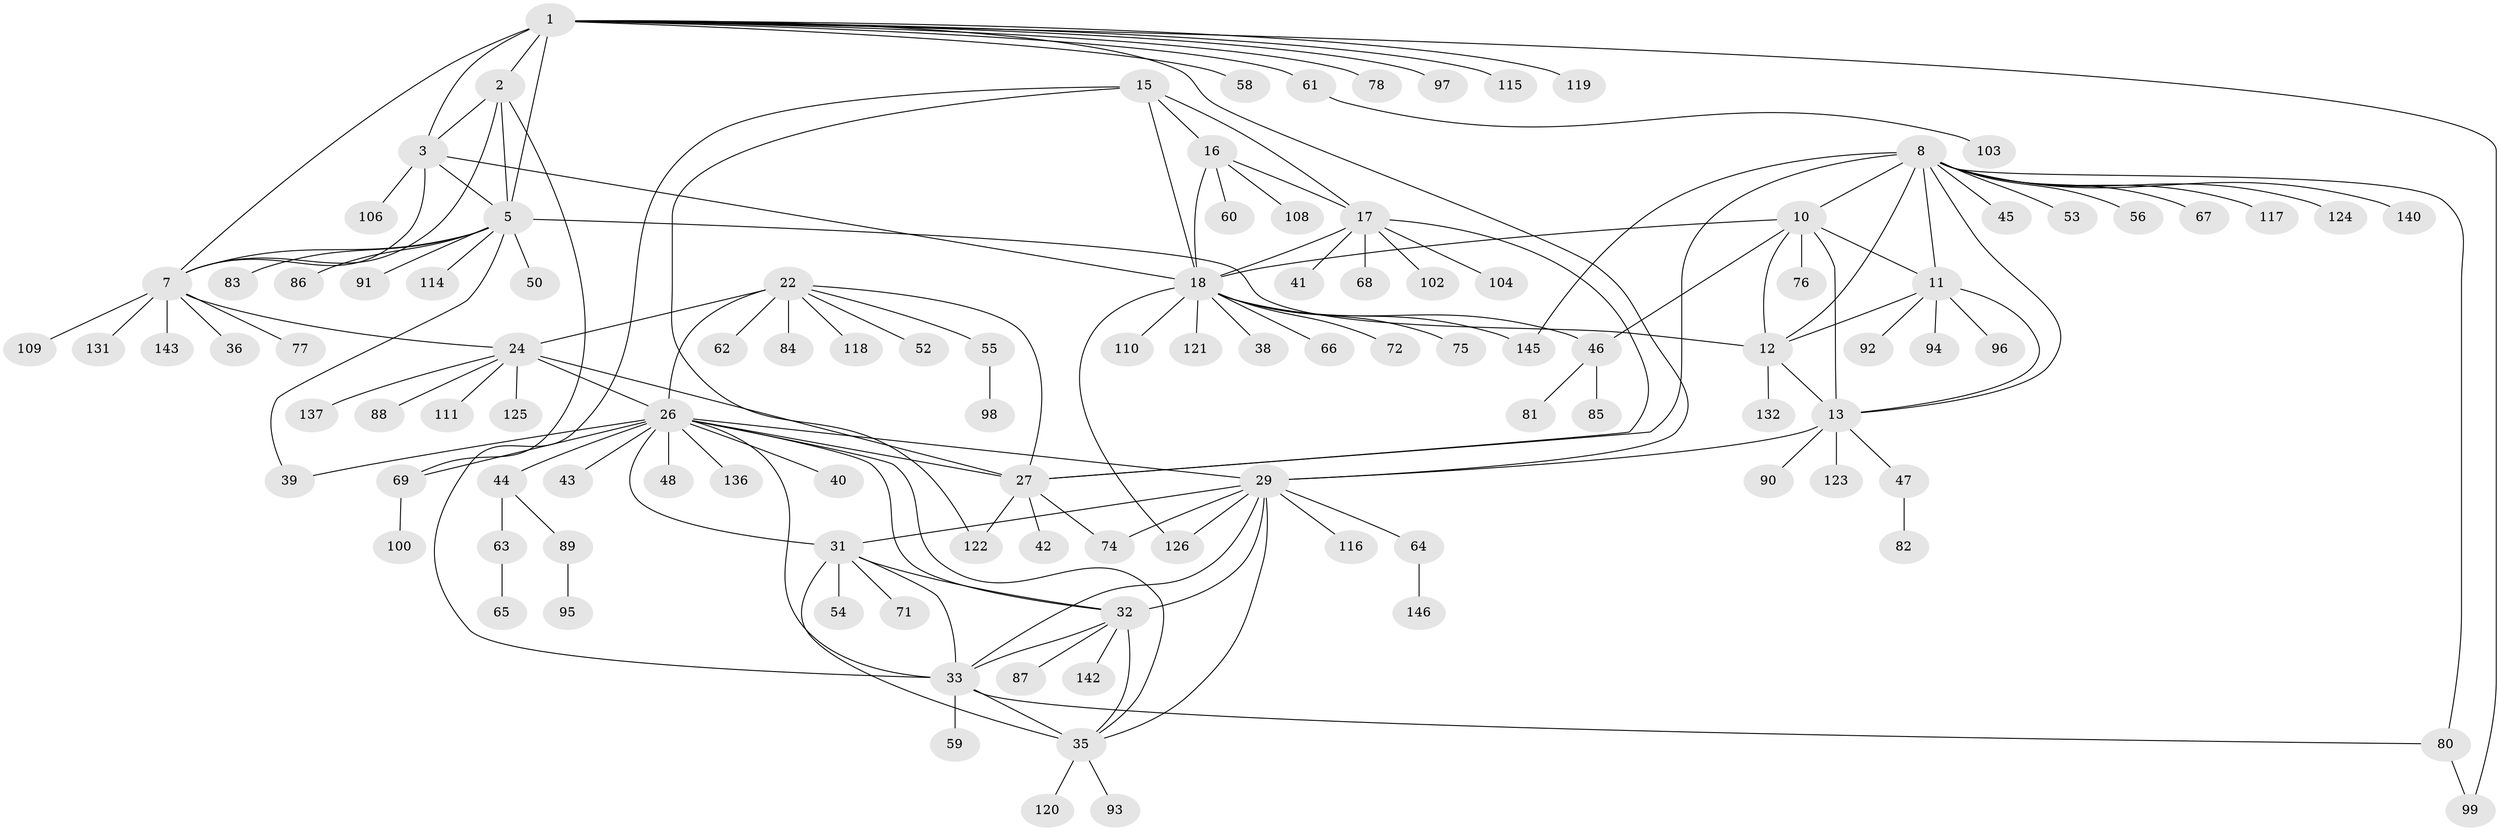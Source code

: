 // Generated by graph-tools (version 1.1) at 2025/24/03/03/25 07:24:10]
// undirected, 111 vertices, 153 edges
graph export_dot {
graph [start="1"]
  node [color=gray90,style=filled];
  1 [super="+4"];
  2 [super="+37"];
  3 [super="+128"];
  5 [super="+6"];
  7 [super="+51"];
  8 [super="+9"];
  10 [super="+113"];
  11 [super="+73"];
  12 [super="+14"];
  13 [super="+130"];
  15 [super="+20"];
  16 [super="+129"];
  17 [super="+19"];
  18 [super="+21"];
  22 [super="+23"];
  24 [super="+25"];
  26 [super="+30"];
  27 [super="+28"];
  29 [super="+57"];
  31 [super="+70"];
  32 [super="+133"];
  33 [super="+34"];
  35 [super="+79"];
  36;
  38;
  39;
  40;
  41 [super="+134"];
  42 [super="+138"];
  43;
  44;
  45;
  46 [super="+49"];
  47;
  48;
  50;
  52;
  53;
  54;
  55;
  56;
  58;
  59 [super="+112"];
  60;
  61;
  62;
  63;
  64 [super="+101"];
  65;
  66;
  67;
  68 [super="+144"];
  69;
  71;
  72;
  74;
  75 [super="+107"];
  76 [super="+135"];
  77;
  78;
  80 [super="+139"];
  81;
  82;
  83;
  84;
  85;
  86 [super="+105"];
  87;
  88;
  89;
  90;
  91;
  92;
  93;
  94;
  95;
  96;
  97;
  98 [super="+127"];
  99;
  100;
  102;
  103;
  104;
  106;
  108;
  109;
  110;
  111;
  114;
  115;
  116;
  117;
  118;
  119;
  120;
  121;
  122;
  123;
  124;
  125;
  126;
  131;
  132 [super="+141"];
  136;
  137;
  140;
  142;
  143;
  145;
  146;
  1 -- 2 [weight=2];
  1 -- 3 [weight=2];
  1 -- 5 [weight=4];
  1 -- 7 [weight=2];
  1 -- 58;
  1 -- 61;
  1 -- 97;
  1 -- 115;
  1 -- 119;
  1 -- 99;
  1 -- 78;
  1 -- 29;
  2 -- 3;
  2 -- 5 [weight=2];
  2 -- 7;
  2 -- 69;
  3 -- 5 [weight=2];
  3 -- 7;
  3 -- 106;
  3 -- 18;
  5 -- 7 [weight=2];
  5 -- 39;
  5 -- 50;
  5 -- 86;
  5 -- 91;
  5 -- 114;
  5 -- 83;
  5 -- 12;
  7 -- 36;
  7 -- 109;
  7 -- 131;
  7 -- 143;
  7 -- 77;
  7 -- 24;
  8 -- 10 [weight=2];
  8 -- 11 [weight=2];
  8 -- 12 [weight=4];
  8 -- 13 [weight=2];
  8 -- 67;
  8 -- 80;
  8 -- 124;
  8 -- 145;
  8 -- 45;
  8 -- 140;
  8 -- 53;
  8 -- 117;
  8 -- 56;
  8 -- 27;
  10 -- 11;
  10 -- 12 [weight=2];
  10 -- 13;
  10 -- 18;
  10 -- 76;
  10 -- 46;
  11 -- 12 [weight=2];
  11 -- 13;
  11 -- 92;
  11 -- 94;
  11 -- 96;
  12 -- 13 [weight=2];
  12 -- 132;
  13 -- 29 [weight=2];
  13 -- 47;
  13 -- 90;
  13 -- 123;
  15 -- 16 [weight=2];
  15 -- 17 [weight=4];
  15 -- 18 [weight=4];
  15 -- 33;
  15 -- 122;
  16 -- 17 [weight=2];
  16 -- 18 [weight=2];
  16 -- 60;
  16 -- 108;
  17 -- 18 [weight=4];
  17 -- 27;
  17 -- 41;
  17 -- 68;
  17 -- 102;
  17 -- 104;
  18 -- 38;
  18 -- 46;
  18 -- 110;
  18 -- 121;
  18 -- 126;
  18 -- 66;
  18 -- 72;
  18 -- 75;
  18 -- 145;
  22 -- 24 [weight=4];
  22 -- 26 [weight=2];
  22 -- 27 [weight=4];
  22 -- 55;
  22 -- 62;
  22 -- 52;
  22 -- 84;
  22 -- 118;
  24 -- 26 [weight=2];
  24 -- 27 [weight=4];
  24 -- 111;
  24 -- 125;
  24 -- 137;
  24 -- 88;
  26 -- 27 [weight=2];
  26 -- 39;
  26 -- 40;
  26 -- 48;
  26 -- 69;
  26 -- 136;
  26 -- 32;
  26 -- 33 [weight=2];
  26 -- 35;
  26 -- 43;
  26 -- 44;
  26 -- 29;
  26 -- 31;
  27 -- 74;
  27 -- 122;
  27 -- 42;
  29 -- 31;
  29 -- 32;
  29 -- 33 [weight=2];
  29 -- 35;
  29 -- 64;
  29 -- 116;
  29 -- 126;
  29 -- 74;
  31 -- 32;
  31 -- 33 [weight=2];
  31 -- 35;
  31 -- 54;
  31 -- 71;
  32 -- 33 [weight=2];
  32 -- 35;
  32 -- 87;
  32 -- 142;
  33 -- 35 [weight=2];
  33 -- 59;
  33 -- 80;
  35 -- 93;
  35 -- 120;
  44 -- 63;
  44 -- 89;
  46 -- 81;
  46 -- 85;
  47 -- 82;
  55 -- 98;
  61 -- 103;
  63 -- 65;
  64 -- 146;
  69 -- 100;
  80 -- 99;
  89 -- 95;
}
